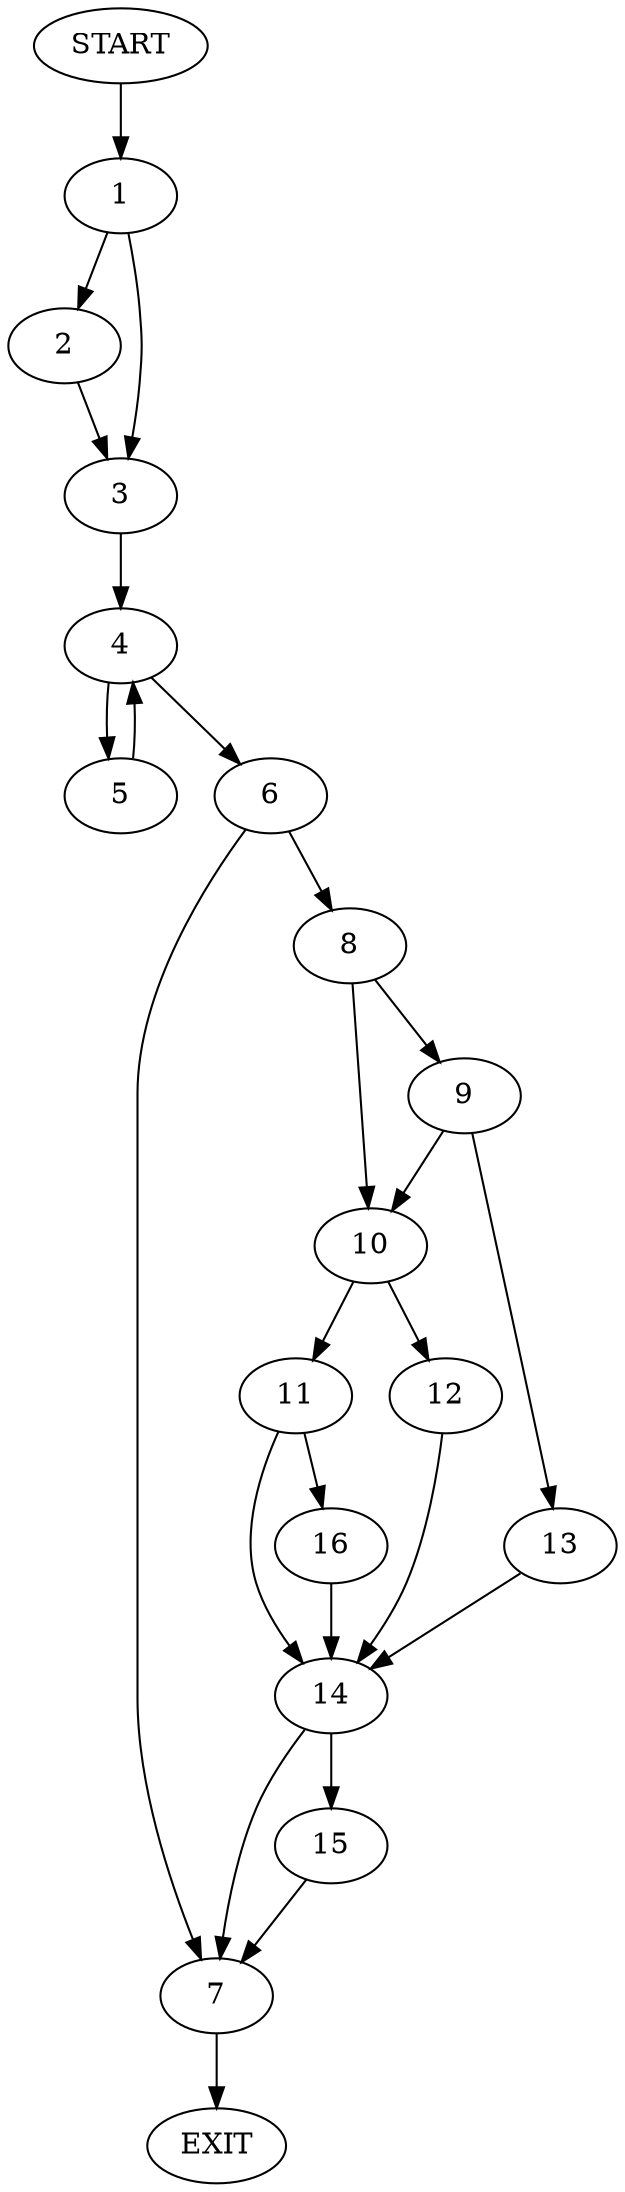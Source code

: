 digraph {
0 [label="START"]
17 [label="EXIT"]
0 -> 1
1 -> 2
1 -> 3
2 -> 3
3 -> 4
4 -> 5
4 -> 6
5 -> 4
6 -> 7
6 -> 8
7 -> 17
8 -> 9
8 -> 10
10 -> 11
10 -> 12
9 -> 13
9 -> 10
13 -> 14
14 -> 7
14 -> 15
11 -> 14
11 -> 16
12 -> 14
16 -> 14
15 -> 7
}
